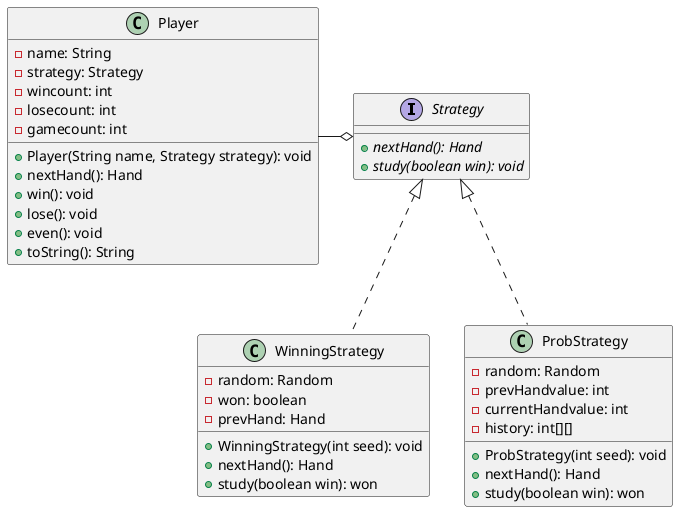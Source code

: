 @startuml Strategy 
interface Strategy {
  + {abstract} nextHand(): Hand
  + {abstract} study(boolean win): void
}

class WinningStrategy implements Strategy {
  - random: Random
  - won: boolean
  - prevHand: Hand
  + WinningStrategy(int seed): void
  + nextHand(): Hand
  + study(boolean win): won
}

class ProbStrategy implements Strategy {
  - random: Random
  - prevHandvalue: int
  - currentHandvalue: int
  - history: int[][]
  + ProbStrategy(int seed): void
  + nextHand(): Hand
  + study(boolean win): won
}

class Player {
  - name: String 
  - strategy: Strategy
  - wincount: int
  - losecount: int
  - gamecount: int
  + Player(String name, Strategy strategy): void
  + nextHand(): Hand
  + win(): void
  + lose(): void
  + even(): void
  + toString(): String
}

Player -right-o Strategy
@enduml